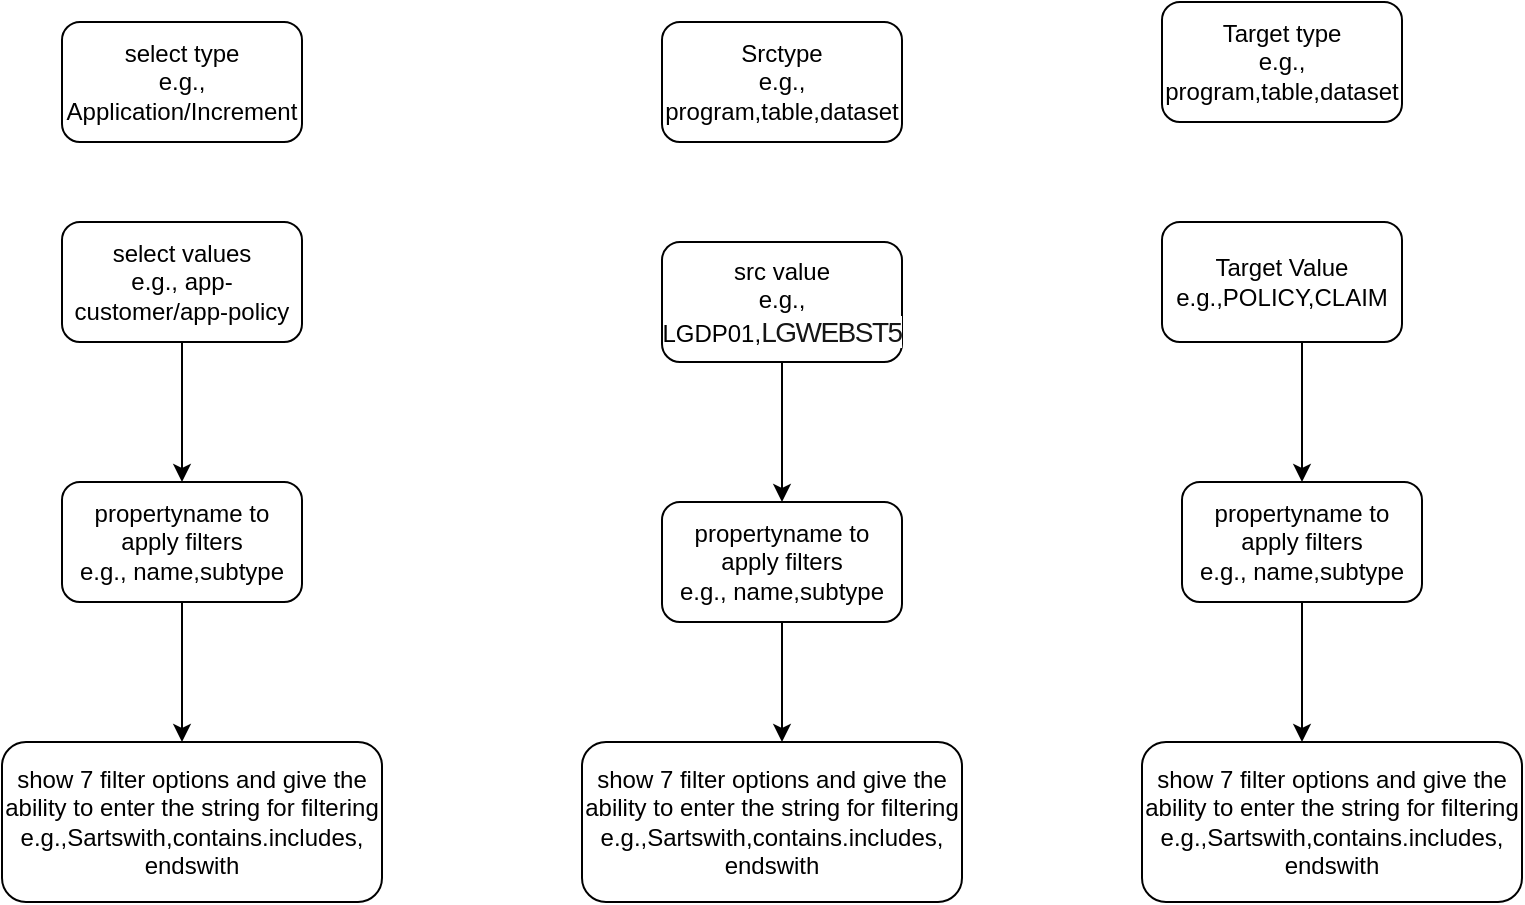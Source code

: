<mxfile version="15.6.6" type="github">
  <diagram id="v7uGd9ZqIzJU427HWUS0" name="Page-1">
    <mxGraphModel dx="1004" dy="579" grid="1" gridSize="10" guides="1" tooltips="1" connect="1" arrows="1" fold="1" page="1" pageScale="1" pageWidth="850" pageHeight="1100" math="0" shadow="0">
      <root>
        <mxCell id="0" />
        <mxCell id="1" parent="0" />
        <mxCell id="UmWoeY4lXuOOQWgM7MxG-1" value="select values&lt;br&gt;e.g., app-customer/app-policy" style="rounded=1;whiteSpace=wrap;html=1;fillColor=default;strokeColor=default;fontColor=default;" vertex="1" parent="1">
          <mxGeometry x="80" y="130" width="120" height="60" as="geometry" />
        </mxCell>
        <mxCell id="UmWoeY4lXuOOQWgM7MxG-5" value="" style="endArrow=classic;html=1;rounded=0;fontColor=default;exitX=0.5;exitY=1;exitDx=0;exitDy=0;strokeColor=default;labelBackgroundColor=default;fillColor=default;" edge="1" parent="1" source="UmWoeY4lXuOOQWgM7MxG-1">
          <mxGeometry width="50" height="50" relative="1" as="geometry">
            <mxPoint x="390" y="420" as="sourcePoint" />
            <mxPoint x="140" y="260" as="targetPoint" />
          </mxGeometry>
        </mxCell>
        <mxCell id="UmWoeY4lXuOOQWgM7MxG-7" value="propertyname to apply filters&lt;br&gt;e.g., name,subtype" style="rounded=1;whiteSpace=wrap;html=1;fontColor=default;strokeColor=default;fillColor=default;" vertex="1" parent="1">
          <mxGeometry x="80" y="260" width="120" height="60" as="geometry" />
        </mxCell>
        <mxCell id="UmWoeY4lXuOOQWgM7MxG-8" value="show 7 filter options and give the ability to enter the string for filtering&lt;br&gt;e.g.,Sartswith,contains.includes, endswith" style="rounded=1;whiteSpace=wrap;html=1;fontColor=default;strokeColor=default;fillColor=default;" vertex="1" parent="1">
          <mxGeometry x="50" y="390" width="190" height="80" as="geometry" />
        </mxCell>
        <mxCell id="UmWoeY4lXuOOQWgM7MxG-9" value="" style="endArrow=classic;html=1;rounded=0;labelBackgroundColor=default;fontColor=default;strokeColor=default;fillColor=default;" edge="1" parent="1">
          <mxGeometry width="50" height="50" relative="1" as="geometry">
            <mxPoint x="140" y="320" as="sourcePoint" />
            <mxPoint x="140" y="390" as="targetPoint" />
          </mxGeometry>
        </mxCell>
        <mxCell id="UmWoeY4lXuOOQWgM7MxG-10" value="src value&lt;br&gt;e.g., LGDP01,&lt;span style=&quot;color: rgb(22 , 22 , 22) ; font-family: &amp;#34;ibm plex sans regular&amp;#34; , sans-serif ; font-size: 14px ; letter-spacing: -0.75px ; background-color: rgb(255 , 255 , 255)&quot;&gt;LGWEBST5&lt;/span&gt;" style="rounded=1;whiteSpace=wrap;html=1;fillColor=default;strokeColor=default;fontColor=default;" vertex="1" parent="1">
          <mxGeometry x="380" y="140" width="120" height="60" as="geometry" />
        </mxCell>
        <mxCell id="UmWoeY4lXuOOQWgM7MxG-11" value="" style="endArrow=classic;html=1;rounded=0;fontColor=default;exitX=0.5;exitY=1;exitDx=0;exitDy=0;strokeColor=default;labelBackgroundColor=default;fillColor=default;entryX=0.5;entryY=0;entryDx=0;entryDy=0;" edge="1" parent="1" source="UmWoeY4lXuOOQWgM7MxG-10" target="UmWoeY4lXuOOQWgM7MxG-12">
          <mxGeometry width="50" height="50" relative="1" as="geometry">
            <mxPoint x="570" y="420" as="sourcePoint" />
            <mxPoint x="320" y="260" as="targetPoint" />
          </mxGeometry>
        </mxCell>
        <mxCell id="UmWoeY4lXuOOQWgM7MxG-12" value="propertyname to apply filters&lt;br&gt;e.g., name,subtype" style="rounded=1;whiteSpace=wrap;html=1;fontColor=default;strokeColor=default;fillColor=default;" vertex="1" parent="1">
          <mxGeometry x="380" y="270" width="120" height="60" as="geometry" />
        </mxCell>
        <mxCell id="UmWoeY4lXuOOQWgM7MxG-13" value="show 7 filter options and give the ability to enter the string for filtering&lt;br&gt;e.g.,Sartswith,contains.includes, endswith" style="rounded=1;whiteSpace=wrap;html=1;fontColor=default;strokeColor=default;fillColor=default;" vertex="1" parent="1">
          <mxGeometry x="340" y="390" width="190" height="80" as="geometry" />
        </mxCell>
        <mxCell id="UmWoeY4lXuOOQWgM7MxG-14" value="" style="endArrow=classic;html=1;rounded=0;labelBackgroundColor=default;fontColor=default;strokeColor=default;fillColor=default;" edge="1" parent="1" source="UmWoeY4lXuOOQWgM7MxG-12">
          <mxGeometry width="50" height="50" relative="1" as="geometry">
            <mxPoint x="320" y="320" as="sourcePoint" />
            <mxPoint x="440" y="390" as="targetPoint" />
          </mxGeometry>
        </mxCell>
        <mxCell id="UmWoeY4lXuOOQWgM7MxG-16" value="" style="endArrow=classic;html=1;rounded=0;fontColor=default;exitX=0.5;exitY=1;exitDx=0;exitDy=0;strokeColor=default;labelBackgroundColor=default;fillColor=default;" edge="1" parent="1">
          <mxGeometry width="50" height="50" relative="1" as="geometry">
            <mxPoint x="700" y="190" as="sourcePoint" />
            <mxPoint x="700" y="260" as="targetPoint" />
          </mxGeometry>
        </mxCell>
        <mxCell id="UmWoeY4lXuOOQWgM7MxG-18" value="show 7 filter options and give the ability to enter the string for filtering&lt;br&gt;e.g.,Sartswith,contains.includes, endswith" style="rounded=1;whiteSpace=wrap;html=1;fontColor=default;strokeColor=default;fillColor=default;labelBackgroundColor=default;" vertex="1" parent="1">
          <mxGeometry x="620" y="390" width="190" height="80" as="geometry" />
        </mxCell>
        <mxCell id="UmWoeY4lXuOOQWgM7MxG-19" value="" style="endArrow=classic;html=1;rounded=0;labelBackgroundColor=default;fontColor=default;strokeColor=default;fillColor=default;" edge="1" parent="1">
          <mxGeometry width="50" height="50" relative="1" as="geometry">
            <mxPoint x="700" y="320" as="sourcePoint" />
            <mxPoint x="700" y="390" as="targetPoint" />
          </mxGeometry>
        </mxCell>
        <mxCell id="UmWoeY4lXuOOQWgM7MxG-20" value="Target Value&lt;br&gt;e.g.,POLICY,CLAIM" style="rounded=1;whiteSpace=wrap;html=1;fillColor=default;strokeColor=default;fontColor=default;labelBackgroundColor=default;" vertex="1" parent="1">
          <mxGeometry x="630" y="130" width="120" height="60" as="geometry" />
        </mxCell>
        <mxCell id="UmWoeY4lXuOOQWgM7MxG-21" value="Srctype&lt;br&gt;e.g., program,table,dataset" style="rounded=1;whiteSpace=wrap;html=1;fillColor=default;strokeColor=default;fontColor=default;" vertex="1" parent="1">
          <mxGeometry x="380" y="30" width="120" height="60" as="geometry" />
        </mxCell>
        <mxCell id="UmWoeY4lXuOOQWgM7MxG-22" value="&lt;span style=&quot;background-color: rgb(255 , 255 , 255)&quot;&gt;Target type&lt;/span&gt;&lt;br&gt;&lt;span style=&quot;background-color: rgb(255 , 255 , 255)&quot;&gt;e.g., program,table,dataset&lt;/span&gt;" style="rounded=1;whiteSpace=wrap;html=1;fillColor=default;strokeColor=default;fontColor=default;" vertex="1" parent="1">
          <mxGeometry x="630" y="20" width="120" height="60" as="geometry" />
        </mxCell>
        <mxCell id="UmWoeY4lXuOOQWgM7MxG-23" value="propertyname to apply filters&lt;br&gt;e.g., name,subtype" style="rounded=1;whiteSpace=wrap;html=1;fontColor=default;strokeColor=default;fillColor=default;" vertex="1" parent="1">
          <mxGeometry x="640" y="260" width="120" height="60" as="geometry" />
        </mxCell>
        <mxCell id="UmWoeY4lXuOOQWgM7MxG-24" value="select type&lt;br&gt;e.g., Application/Increment" style="rounded=1;whiteSpace=wrap;html=1;fillColor=default;strokeColor=default;fontColor=default;" vertex="1" parent="1">
          <mxGeometry x="80" y="30" width="120" height="60" as="geometry" />
        </mxCell>
      </root>
    </mxGraphModel>
  </diagram>
</mxfile>

